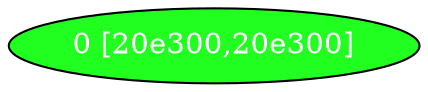 diGraph libnss3{
	libnss3_0  [style=filled fillcolor="#20FF20" fontcolor="#ffffff" shape=oval label="0 [20e300,20e300]"]


}